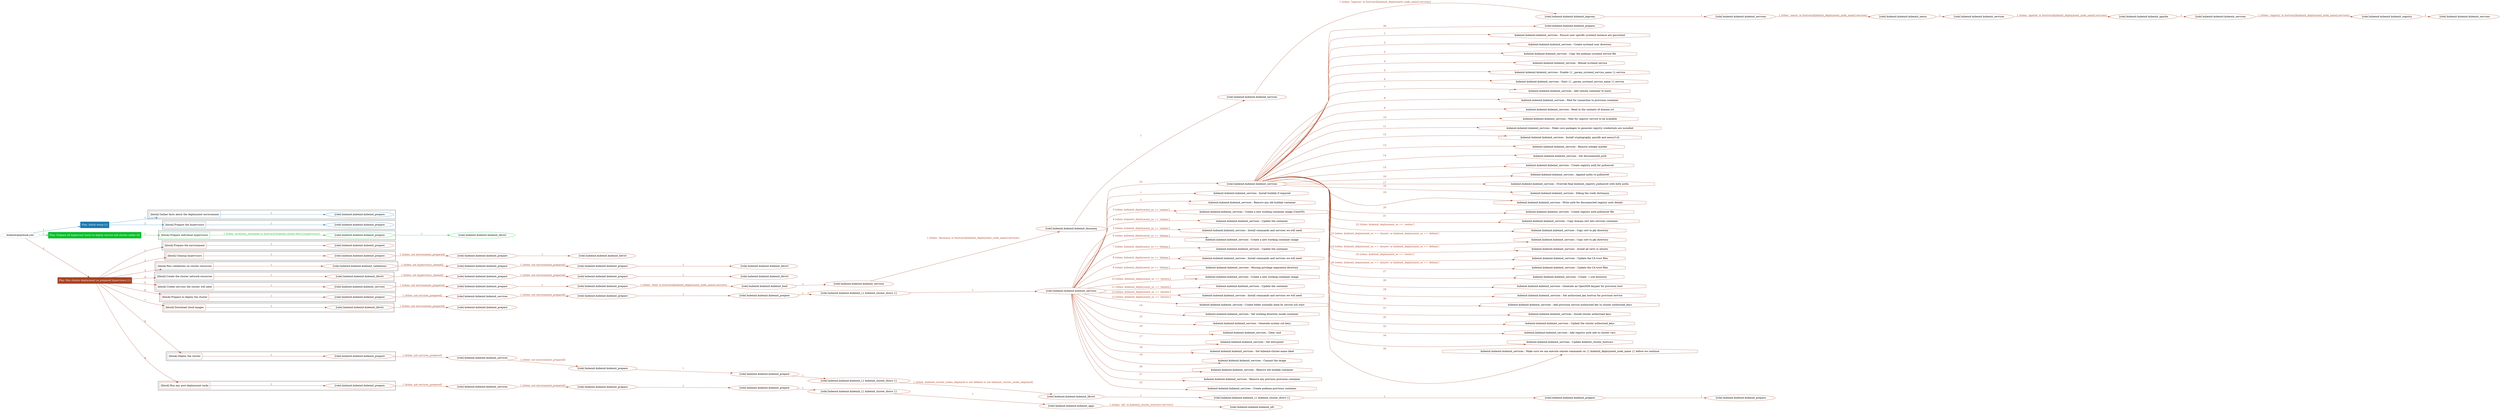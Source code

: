 digraph {
	graph [concentrate=true ordering=in rankdir=LR ratio=fill]
	edge [esep=5 sep=10]
	"kubeinit/playbook.yml" [id=root_node style=dotted]
	play_1c93cc9a [label="Play: Initial setup (1)" color="#1d7aaf" fontcolor="#ffffff" id=play_1c93cc9a shape=box style=filled tooltip=localhost]
	"kubeinit/playbook.yml" -> play_1c93cc9a [label="1 " color="#1d7aaf" fontcolor="#1d7aaf" id=edge_dad22ce8 labeltooltip="1 " tooltip="1 "]
	subgraph "kubeinit.kubeinit.kubeinit_prepare" {
		role_3b1a0700 [label="[role] kubeinit.kubeinit.kubeinit_prepare" color="#1d7aaf" id=role_3b1a0700 tooltip="kubeinit.kubeinit.kubeinit_prepare"]
	}
	subgraph "kubeinit.kubeinit.kubeinit_prepare" {
		role_88173feb [label="[role] kubeinit.kubeinit.kubeinit_prepare" color="#1d7aaf" id=role_88173feb tooltip="kubeinit.kubeinit.kubeinit_prepare"]
	}
	subgraph "Play: Initial setup (1)" {
		play_1c93cc9a -> block_faebdfb0 [label=1 color="#1d7aaf" fontcolor="#1d7aaf" id=edge_2879b2c1 labeltooltip=1 tooltip=1]
		subgraph cluster_block_faebdfb0 {
			block_faebdfb0 [label="[block] Gather facts about the deployment environment" color="#1d7aaf" id=block_faebdfb0 labeltooltip="Gather facts about the deployment environment" shape=box tooltip="Gather facts about the deployment environment"]
			block_faebdfb0 -> role_3b1a0700 [label="1 " color="#1d7aaf" fontcolor="#1d7aaf" id=edge_dc5097d5 labeltooltip="1 " tooltip="1 "]
		}
		play_1c93cc9a -> block_70df5c33 [label=2 color="#1d7aaf" fontcolor="#1d7aaf" id=edge_ed6cc0b4 labeltooltip=2 tooltip=2]
		subgraph cluster_block_70df5c33 {
			block_70df5c33 [label="[block] Prepare the hypervisors" color="#1d7aaf" id=block_70df5c33 labeltooltip="Prepare the hypervisors" shape=box tooltip="Prepare the hypervisors"]
			block_70df5c33 -> role_88173feb [label="1 " color="#1d7aaf" fontcolor="#1d7aaf" id=edge_0115be23 labeltooltip="1 " tooltip="1 "]
		}
	}
	play_c8181bb5 [label="Play: Prepare all hypervisor hosts to deploy service and cluster nodes (0)" color="#0cc02b" fontcolor="#ffffff" id=play_c8181bb5 shape=box style=filled tooltip="Play: Prepare all hypervisor hosts to deploy service and cluster nodes (0)"]
	"kubeinit/playbook.yml" -> play_c8181bb5 [label="2 " color="#0cc02b" fontcolor="#0cc02b" id=edge_073f39eb labeltooltip="2 " tooltip="2 "]
	subgraph "kubeinit.kubeinit.kubeinit_libvirt" {
		role_58643625 [label="[role] kubeinit.kubeinit.kubeinit_libvirt" color="#0cc02b" id=role_58643625 tooltip="kubeinit.kubeinit.kubeinit_libvirt"]
	}
	subgraph "kubeinit.kubeinit.kubeinit_prepare" {
		role_32e425b8 [label="[role] kubeinit.kubeinit.kubeinit_prepare" color="#0cc02b" id=role_32e425b8 tooltip="kubeinit.kubeinit.kubeinit_prepare"]
		role_32e425b8 -> role_58643625 [label="1 " color="#0cc02b" fontcolor="#0cc02b" id=edge_5a78d07e labeltooltip="1 " tooltip="1 "]
	}
	subgraph "Play: Prepare all hypervisor hosts to deploy service and cluster nodes (0)" {
		play_c8181bb5 -> block_09da4e1e [label=1 color="#0cc02b" fontcolor="#0cc02b" id=edge_d17c26db labeltooltip=1 tooltip=1]
		subgraph cluster_block_09da4e1e {
			block_09da4e1e [label="[block] Prepare individual hypervisors" color="#0cc02b" id=block_09da4e1e labeltooltip="Prepare individual hypervisors" shape=box tooltip="Prepare individual hypervisors"]
			block_09da4e1e -> role_32e425b8 [label="1 [when: inventory_hostname in hostvars['kubeinit-cluster-facts'].hypervisors]" color="#0cc02b" fontcolor="#0cc02b" id=edge_6f2f48ef labeltooltip="1 [when: inventory_hostname in hostvars['kubeinit-cluster-facts'].hypervisors]" tooltip="1 [when: inventory_hostname in hostvars['kubeinit-cluster-facts'].hypervisors]"]
		}
	}
	play_e126bbdb [label="Play: Run cluster deployment on prepared hypervisors (1)" color="#aa4322" fontcolor="#ffffff" id=play_e126bbdb shape=box style=filled tooltip=localhost]
	"kubeinit/playbook.yml" -> play_e126bbdb [label="3 " color="#aa4322" fontcolor="#aa4322" id=edge_adc52dcf labeltooltip="3 " tooltip="3 "]
	subgraph "kubeinit.kubeinit.kubeinit_prepare" {
		role_560ada56 [label="[role] kubeinit.kubeinit.kubeinit_prepare" color="#aa4322" id=role_560ada56 tooltip="kubeinit.kubeinit.kubeinit_prepare"]
	}
	subgraph "kubeinit.kubeinit.kubeinit_libvirt" {
		role_17fef564 [label="[role] kubeinit.kubeinit.kubeinit_libvirt" color="#aa4322" id=role_17fef564 tooltip="kubeinit.kubeinit.kubeinit_libvirt"]
	}
	subgraph "kubeinit.kubeinit.kubeinit_prepare" {
		role_75aed6ff [label="[role] kubeinit.kubeinit.kubeinit_prepare" color="#aa4322" id=role_75aed6ff tooltip="kubeinit.kubeinit.kubeinit_prepare"]
		role_75aed6ff -> role_17fef564 [label="1 " color="#aa4322" fontcolor="#aa4322" id=edge_d276bd8e labeltooltip="1 " tooltip="1 "]
	}
	subgraph "kubeinit.kubeinit.kubeinit_prepare" {
		role_52773cb6 [label="[role] kubeinit.kubeinit.kubeinit_prepare" color="#aa4322" id=role_52773cb6 tooltip="kubeinit.kubeinit.kubeinit_prepare"]
		role_52773cb6 -> role_75aed6ff [label="1 [when: not environment_prepared]" color="#aa4322" fontcolor="#aa4322" id=edge_901f4eab labeltooltip="1 [when: not environment_prepared]" tooltip="1 [when: not environment_prepared]"]
	}
	subgraph "kubeinit.kubeinit.kubeinit_libvirt" {
		role_65cb4449 [label="[role] kubeinit.kubeinit.kubeinit_libvirt" color="#aa4322" id=role_65cb4449 tooltip="kubeinit.kubeinit.kubeinit_libvirt"]
	}
	subgraph "kubeinit.kubeinit.kubeinit_prepare" {
		role_dea975fd [label="[role] kubeinit.kubeinit.kubeinit_prepare" color="#aa4322" id=role_dea975fd tooltip="kubeinit.kubeinit.kubeinit_prepare"]
		role_dea975fd -> role_65cb4449 [label="1 " color="#aa4322" fontcolor="#aa4322" id=edge_0fb5b7a3 labeltooltip="1 " tooltip="1 "]
	}
	subgraph "kubeinit.kubeinit.kubeinit_prepare" {
		role_c4dc7740 [label="[role] kubeinit.kubeinit.kubeinit_prepare" color="#aa4322" id=role_c4dc7740 tooltip="kubeinit.kubeinit.kubeinit_prepare"]
		role_c4dc7740 -> role_dea975fd [label="1 [when: not environment_prepared]" color="#aa4322" fontcolor="#aa4322" id=edge_0398a0a6 labeltooltip="1 [when: not environment_prepared]" tooltip="1 [when: not environment_prepared]"]
	}
	subgraph "kubeinit.kubeinit.kubeinit_validations" {
		role_f4ccc5dc [label="[role] kubeinit.kubeinit.kubeinit_validations" color="#aa4322" id=role_f4ccc5dc tooltip="kubeinit.kubeinit.kubeinit_validations"]
		role_f4ccc5dc -> role_c4dc7740 [label="1 [when: not hypervisors_cleaned]" color="#aa4322" fontcolor="#aa4322" id=edge_494ce5d2 labeltooltip="1 [when: not hypervisors_cleaned]" tooltip="1 [when: not hypervisors_cleaned]"]
	}
	subgraph "kubeinit.kubeinit.kubeinit_libvirt" {
		role_bb745684 [label="[role] kubeinit.kubeinit.kubeinit_libvirt" color="#aa4322" id=role_bb745684 tooltip="kubeinit.kubeinit.kubeinit_libvirt"]
	}
	subgraph "kubeinit.kubeinit.kubeinit_prepare" {
		role_9b199dac [label="[role] kubeinit.kubeinit.kubeinit_prepare" color="#aa4322" id=role_9b199dac tooltip="kubeinit.kubeinit.kubeinit_prepare"]
		role_9b199dac -> role_bb745684 [label="1 " color="#aa4322" fontcolor="#aa4322" id=edge_d1c259c0 labeltooltip="1 " tooltip="1 "]
	}
	subgraph "kubeinit.kubeinit.kubeinit_prepare" {
		role_eac56497 [label="[role] kubeinit.kubeinit.kubeinit_prepare" color="#aa4322" id=role_eac56497 tooltip="kubeinit.kubeinit.kubeinit_prepare"]
		role_eac56497 -> role_9b199dac [label="1 [when: not environment_prepared]" color="#aa4322" fontcolor="#aa4322" id=edge_c296b540 labeltooltip="1 [when: not environment_prepared]" tooltip="1 [when: not environment_prepared]"]
	}
	subgraph "kubeinit.kubeinit.kubeinit_libvirt" {
		role_b65055a8 [label="[role] kubeinit.kubeinit.kubeinit_libvirt" color="#aa4322" id=role_b65055a8 tooltip="kubeinit.kubeinit.kubeinit_libvirt"]
		role_b65055a8 -> role_eac56497 [label="1 [when: not hypervisors_cleaned]" color="#aa4322" fontcolor="#aa4322" id=edge_a68120a7 labeltooltip="1 [when: not hypervisors_cleaned]" tooltip="1 [when: not hypervisors_cleaned]"]
	}
	subgraph "kubeinit.kubeinit.kubeinit_services" {
		role_a06a05e9 [label="[role] kubeinit.kubeinit.kubeinit_services" color="#aa4322" id=role_a06a05e9 tooltip="kubeinit.kubeinit.kubeinit_services"]
	}
	subgraph "kubeinit.kubeinit.kubeinit_registry" {
		role_d1b50331 [label="[role] kubeinit.kubeinit.kubeinit_registry" color="#aa4322" id=role_d1b50331 tooltip="kubeinit.kubeinit.kubeinit_registry"]
		role_d1b50331 -> role_a06a05e9 [label="1 " color="#aa4322" fontcolor="#aa4322" id=edge_7004902a labeltooltip="1 " tooltip="1 "]
	}
	subgraph "kubeinit.kubeinit.kubeinit_services" {
		role_bbb20b86 [label="[role] kubeinit.kubeinit.kubeinit_services" color="#aa4322" id=role_bbb20b86 tooltip="kubeinit.kubeinit.kubeinit_services"]
		role_bbb20b86 -> role_d1b50331 [label="1 [when: 'registry' in hostvars[kubeinit_deployment_node_name].services]" color="#aa4322" fontcolor="#aa4322" id=edge_1a4698be labeltooltip="1 [when: 'registry' in hostvars[kubeinit_deployment_node_name].services]" tooltip="1 [when: 'registry' in hostvars[kubeinit_deployment_node_name].services]"]
	}
	subgraph "kubeinit.kubeinit.kubeinit_apache" {
		role_54508692 [label="[role] kubeinit.kubeinit.kubeinit_apache" color="#aa4322" id=role_54508692 tooltip="kubeinit.kubeinit.kubeinit_apache"]
		role_54508692 -> role_bbb20b86 [label="1 " color="#aa4322" fontcolor="#aa4322" id=edge_6ab30e8e labeltooltip="1 " tooltip="1 "]
	}
	subgraph "kubeinit.kubeinit.kubeinit_services" {
		role_560ced65 [label="[role] kubeinit.kubeinit.kubeinit_services" color="#aa4322" id=role_560ced65 tooltip="kubeinit.kubeinit.kubeinit_services"]
		role_560ced65 -> role_54508692 [label="1 [when: 'apache' in hostvars[kubeinit_deployment_node_name].services]" color="#aa4322" fontcolor="#aa4322" id=edge_d40b0df6 labeltooltip="1 [when: 'apache' in hostvars[kubeinit_deployment_node_name].services]" tooltip="1 [when: 'apache' in hostvars[kubeinit_deployment_node_name].services]"]
	}
	subgraph "kubeinit.kubeinit.kubeinit_nexus" {
		role_8afa388c [label="[role] kubeinit.kubeinit.kubeinit_nexus" color="#aa4322" id=role_8afa388c tooltip="kubeinit.kubeinit.kubeinit_nexus"]
		role_8afa388c -> role_560ced65 [label="1 " color="#aa4322" fontcolor="#aa4322" id=edge_350d84b6 labeltooltip="1 " tooltip="1 "]
	}
	subgraph "kubeinit.kubeinit.kubeinit_services" {
		role_d6672736 [label="[role] kubeinit.kubeinit.kubeinit_services" color="#aa4322" id=role_d6672736 tooltip="kubeinit.kubeinit.kubeinit_services"]
		role_d6672736 -> role_8afa388c [label="1 [when: 'nexus' in hostvars[kubeinit_deployment_node_name].services]" color="#aa4322" fontcolor="#aa4322" id=edge_f36d0eda labeltooltip="1 [when: 'nexus' in hostvars[kubeinit_deployment_node_name].services]" tooltip="1 [when: 'nexus' in hostvars[kubeinit_deployment_node_name].services]"]
	}
	subgraph "kubeinit.kubeinit.kubeinit_haproxy" {
		role_9eb65369 [label="[role] kubeinit.kubeinit.kubeinit_haproxy" color="#aa4322" id=role_9eb65369 tooltip="kubeinit.kubeinit.kubeinit_haproxy"]
		role_9eb65369 -> role_d6672736 [label="1 " color="#aa4322" fontcolor="#aa4322" id=edge_8a8e5c11 labeltooltip="1 " tooltip="1 "]
	}
	subgraph "kubeinit.kubeinit.kubeinit_services" {
		role_7278a073 [label="[role] kubeinit.kubeinit.kubeinit_services" color="#aa4322" id=role_7278a073 tooltip="kubeinit.kubeinit.kubeinit_services"]
		role_7278a073 -> role_9eb65369 [label="1 [when: 'haproxy' in hostvars[kubeinit_deployment_node_name].services]" color="#aa4322" fontcolor="#aa4322" id=edge_090aea68 labeltooltip="1 [when: 'haproxy' in hostvars[kubeinit_deployment_node_name].services]" tooltip="1 [when: 'haproxy' in hostvars[kubeinit_deployment_node_name].services]"]
	}
	subgraph "kubeinit.kubeinit.kubeinit_dnsmasq" {
		role_de3fecba [label="[role] kubeinit.kubeinit.kubeinit_dnsmasq" color="#aa4322" id=role_de3fecba tooltip="kubeinit.kubeinit.kubeinit_dnsmasq"]
		role_de3fecba -> role_7278a073 [label="1 " color="#aa4322" fontcolor="#aa4322" id=edge_e8d5c401 labeltooltip="1 " tooltip="1 "]
	}
	subgraph "kubeinit.kubeinit.kubeinit_services" {
		role_18e46b1f [label="[role] kubeinit.kubeinit.kubeinit_services" color="#aa4322" id=role_18e46b1f tooltip="kubeinit.kubeinit.kubeinit_services"]
		role_18e46b1f -> role_de3fecba [label="1 [when: 'dnsmasq' in hostvars[kubeinit_deployment_node_name].services]" color="#aa4322" fontcolor="#aa4322" id=edge_726582c5 labeltooltip="1 [when: 'dnsmasq' in hostvars[kubeinit_deployment_node_name].services]" tooltip="1 [when: 'dnsmasq' in hostvars[kubeinit_deployment_node_name].services]"]
	}
	subgraph "kubeinit.kubeinit.kubeinit_bind" {
		role_af584fdf [label="[role] kubeinit.kubeinit.kubeinit_bind" color="#aa4322" id=role_af584fdf tooltip="kubeinit.kubeinit.kubeinit_bind"]
		role_af584fdf -> role_18e46b1f [label="1 " color="#aa4322" fontcolor="#aa4322" id=edge_c5a5208a labeltooltip="1 " tooltip="1 "]
	}
	subgraph "kubeinit.kubeinit.kubeinit_prepare" {
		role_74c7cc7b [label="[role] kubeinit.kubeinit.kubeinit_prepare" color="#aa4322" id=role_74c7cc7b tooltip="kubeinit.kubeinit.kubeinit_prepare"]
		role_74c7cc7b -> role_af584fdf [label="1 [when: 'bind' in hostvars[kubeinit_deployment_node_name].services]" color="#aa4322" fontcolor="#aa4322" id=edge_3febcd23 labeltooltip="1 [when: 'bind' in hostvars[kubeinit_deployment_node_name].services]" tooltip="1 [when: 'bind' in hostvars[kubeinit_deployment_node_name].services]"]
	}
	subgraph "kubeinit.kubeinit.kubeinit_prepare" {
		role_8e8898d0 [label="[role] kubeinit.kubeinit.kubeinit_prepare" color="#aa4322" id=role_8e8898d0 tooltip="kubeinit.kubeinit.kubeinit_prepare"]
		role_8e8898d0 -> role_74c7cc7b [label="1 " color="#aa4322" fontcolor="#aa4322" id=edge_36a117e3 labeltooltip="1 " tooltip="1 "]
	}
	subgraph "kubeinit.kubeinit.kubeinit_services" {
		role_6f6ec2f3 [label="[role] kubeinit.kubeinit.kubeinit_services" color="#aa4322" id=role_6f6ec2f3 tooltip="kubeinit.kubeinit.kubeinit_services"]
		role_6f6ec2f3 -> role_8e8898d0 [label="1 [when: not environment_prepared]" color="#aa4322" fontcolor="#aa4322" id=edge_901c6fd4 labeltooltip="1 [when: not environment_prepared]" tooltip="1 [when: not environment_prepared]"]
	}
	subgraph "kubeinit.kubeinit.kubeinit_prepare" {
		role_02f22975 [label="[role] kubeinit.kubeinit.kubeinit_prepare" color="#aa4322" id=role_02f22975 tooltip="kubeinit.kubeinit.kubeinit_prepare"]
	}
	subgraph "kubeinit.kubeinit.kubeinit_services" {
		role_f45225d7 [label="[role] kubeinit.kubeinit.kubeinit_services" color="#aa4322" id=role_f45225d7 tooltip="kubeinit.kubeinit.kubeinit_services"]
		task_6bd5e3c0 [label="kubeinit.kubeinit.kubeinit_services : Ensure user specific systemd instance are persistent" color="#aa4322" hello="kubeinit.kubeinit.kubeinit_services : Ensure user specific systemd instance are persistent" id=task_6bd5e3c0 shape=octagon tooltip="kubeinit.kubeinit.kubeinit_services : Ensure user specific systemd instance are persistent"]
		role_f45225d7 -> task_6bd5e3c0 [label="1 " color="#aa4322" fontcolor="#aa4322" id=edge_1cf5c6ee labeltooltip="1 " tooltip="1 "]
		task_3468a553 [label="kubeinit.kubeinit.kubeinit_services : Create systemd user directory" color="#aa4322" hello="kubeinit.kubeinit.kubeinit_services : Create systemd user directory" id=task_3468a553 shape=octagon tooltip="kubeinit.kubeinit.kubeinit_services : Create systemd user directory"]
		role_f45225d7 -> task_3468a553 [label="2 " color="#aa4322" fontcolor="#aa4322" id=edge_531cc5cb labeltooltip="2 " tooltip="2 "]
		task_b94bdcfb [label="kubeinit.kubeinit.kubeinit_services : Copy the podman systemd service file" color="#aa4322" hello="kubeinit.kubeinit.kubeinit_services : Copy the podman systemd service file" id=task_b94bdcfb shape=octagon tooltip="kubeinit.kubeinit.kubeinit_services : Copy the podman systemd service file"]
		role_f45225d7 -> task_b94bdcfb [label="3 " color="#aa4322" fontcolor="#aa4322" id=edge_2fe7c059 labeltooltip="3 " tooltip="3 "]
		task_5f7fa155 [label="kubeinit.kubeinit.kubeinit_services : Reload systemd service" color="#aa4322" hello="kubeinit.kubeinit.kubeinit_services : Reload systemd service" id=task_5f7fa155 shape=octagon tooltip="kubeinit.kubeinit.kubeinit_services : Reload systemd service"]
		role_f45225d7 -> task_5f7fa155 [label="4 " color="#aa4322" fontcolor="#aa4322" id=edge_4231a87f labeltooltip="4 " tooltip="4 "]
		task_eb3b9e5e [label="kubeinit.kubeinit.kubeinit_services : Enable {{ _param_systemd_service_name }}.service" color="#aa4322" hello="kubeinit.kubeinit.kubeinit_services : Enable {{ _param_systemd_service_name }}.service" id=task_eb3b9e5e shape=octagon tooltip="kubeinit.kubeinit.kubeinit_services : Enable {{ _param_systemd_service_name }}.service"]
		role_f45225d7 -> task_eb3b9e5e [label="5 " color="#aa4322" fontcolor="#aa4322" id=edge_7619a6d8 labeltooltip="5 " tooltip="5 "]
		task_a6367275 [label="kubeinit.kubeinit.kubeinit_services : Start {{ _param_systemd_service_name }}.service" color="#aa4322" hello="kubeinit.kubeinit.kubeinit_services : Start {{ _param_systemd_service_name }}.service" id=task_a6367275 shape=octagon tooltip="kubeinit.kubeinit.kubeinit_services : Start {{ _param_systemd_service_name }}.service"]
		role_f45225d7 -> task_a6367275 [label="6 " color="#aa4322" fontcolor="#aa4322" id=edge_abeb77f4 labeltooltip="6 " tooltip="6 "]
		task_1f49e074 [label="kubeinit.kubeinit.kubeinit_services : Add remote container to hosts" color="#aa4322" hello="kubeinit.kubeinit.kubeinit_services : Add remote container to hosts" id=task_1f49e074 shape=octagon tooltip="kubeinit.kubeinit.kubeinit_services : Add remote container to hosts"]
		role_f45225d7 -> task_1f49e074 [label="7 " color="#aa4322" fontcolor="#aa4322" id=edge_580513b0 labeltooltip="7 " tooltip="7 "]
		task_63cd5d82 [label="kubeinit.kubeinit.kubeinit_services : Wait for connection to provision container" color="#aa4322" hello="kubeinit.kubeinit.kubeinit_services : Wait for connection to provision container" id=task_63cd5d82 shape=octagon tooltip="kubeinit.kubeinit.kubeinit_services : Wait for connection to provision container"]
		role_f45225d7 -> task_63cd5d82 [label="8 " color="#aa4322" fontcolor="#aa4322" id=edge_d857b7da labeltooltip="8 " tooltip="8 "]
		task_4f6545ac [label="kubeinit.kubeinit.kubeinit_services : Read in the contents of domain.crt" color="#aa4322" hello="kubeinit.kubeinit.kubeinit_services : Read in the contents of domain.crt" id=task_4f6545ac shape=octagon tooltip="kubeinit.kubeinit.kubeinit_services : Read in the contents of domain.crt"]
		role_f45225d7 -> task_4f6545ac [label="9 " color="#aa4322" fontcolor="#aa4322" id=edge_0c087bfd labeltooltip="9 " tooltip="9 "]
		task_9ba15db5 [label="kubeinit.kubeinit.kubeinit_services : Wait for registry service to be available" color="#aa4322" hello="kubeinit.kubeinit.kubeinit_services : Wait for registry service to be available" id=task_9ba15db5 shape=octagon tooltip="kubeinit.kubeinit.kubeinit_services : Wait for registry service to be available"]
		role_f45225d7 -> task_9ba15db5 [label="10 " color="#aa4322" fontcolor="#aa4322" id=edge_f4c45025 labeltooltip="10 " tooltip="10 "]
		task_093394f9 [label="kubeinit.kubeinit.kubeinit_services : Make sure packages to generate registry credentials are installed" color="#aa4322" hello="kubeinit.kubeinit.kubeinit_services : Make sure packages to generate registry credentials are installed" id=task_093394f9 shape=octagon tooltip="kubeinit.kubeinit.kubeinit_services : Make sure packages to generate registry credentials are installed"]
		role_f45225d7 -> task_093394f9 [label="11 " color="#aa4322" fontcolor="#aa4322" id=edge_55fe7175 labeltooltip="11 " tooltip="11 "]
		task_fb3849ce [label="kubeinit.kubeinit.kubeinit_services : Install cryptography, passlib and nexus3-cli" color="#aa4322" hello="kubeinit.kubeinit.kubeinit_services : Install cryptography, passlib and nexus3-cli" id=task_fb3849ce shape=octagon tooltip="kubeinit.kubeinit.kubeinit_services : Install cryptography, passlib and nexus3-cli"]
		role_f45225d7 -> task_fb3849ce [label="12 " color="#aa4322" fontcolor="#aa4322" id=edge_adf9fecf labeltooltip="12 " tooltip="12 "]
		task_915a6d50 [label="kubeinit.kubeinit.kubeinit_services : Remove nologin marker" color="#aa4322" hello="kubeinit.kubeinit.kubeinit_services : Remove nologin marker" id=task_915a6d50 shape=octagon tooltip="kubeinit.kubeinit.kubeinit_services : Remove nologin marker"]
		role_f45225d7 -> task_915a6d50 [label="13 " color="#aa4322" fontcolor="#aa4322" id=edge_2cd3317e labeltooltip="13 " tooltip="13 "]
		task_4fdcdfca [label="kubeinit.kubeinit.kubeinit_services : Set disconnected_auth" color="#aa4322" hello="kubeinit.kubeinit.kubeinit_services : Set disconnected_auth" id=task_4fdcdfca shape=octagon tooltip="kubeinit.kubeinit.kubeinit_services : Set disconnected_auth"]
		role_f45225d7 -> task_4fdcdfca [label="14 " color="#aa4322" fontcolor="#aa4322" id=edge_dde58d57 labeltooltip="14 " tooltip="14 "]
		task_9644c569 [label="kubeinit.kubeinit.kubeinit_services : Create registry auth for pullsecret" color="#aa4322" hello="kubeinit.kubeinit.kubeinit_services : Create registry auth for pullsecret" id=task_9644c569 shape=octagon tooltip="kubeinit.kubeinit.kubeinit_services : Create registry auth for pullsecret"]
		role_f45225d7 -> task_9644c569 [label="15 " color="#aa4322" fontcolor="#aa4322" id=edge_bed2bb68 labeltooltip="15 " tooltip="15 "]
		task_5f0492e2 [label="kubeinit.kubeinit.kubeinit_services : Append auths to pullsecret" color="#aa4322" hello="kubeinit.kubeinit.kubeinit_services : Append auths to pullsecret" id=task_5f0492e2 shape=octagon tooltip="kubeinit.kubeinit.kubeinit_services : Append auths to pullsecret"]
		role_f45225d7 -> task_5f0492e2 [label="16 " color="#aa4322" fontcolor="#aa4322" id=edge_9ac57060 labeltooltip="16 " tooltip="16 "]
		task_a2db6444 [label="kubeinit.kubeinit.kubeinit_services : Override final kubeinit_registry_pullsecret with both auths" color="#aa4322" hello="kubeinit.kubeinit.kubeinit_services : Override final kubeinit_registry_pullsecret with both auths" id=task_a2db6444 shape=octagon tooltip="kubeinit.kubeinit.kubeinit_services : Override final kubeinit_registry_pullsecret with both auths"]
		role_f45225d7 -> task_a2db6444 [label="17 " color="#aa4322" fontcolor="#aa4322" id=edge_c44cdda8 labeltooltip="17 " tooltip="17 "]
		task_a7c9ad1c [label="kubeinit.kubeinit.kubeinit_services : Debug the creds dictionary" color="#aa4322" hello="kubeinit.kubeinit.kubeinit_services : Debug the creds dictionary" id=task_a7c9ad1c shape=octagon tooltip="kubeinit.kubeinit.kubeinit_services : Debug the creds dictionary"]
		role_f45225d7 -> task_a7c9ad1c [label="18 " color="#aa4322" fontcolor="#aa4322" id=edge_5e2f080f labeltooltip="18 " tooltip="18 "]
		task_54374d1a [label="kubeinit.kubeinit.kubeinit_services : Write auth for disconnected registry auth details" color="#aa4322" hello="kubeinit.kubeinit.kubeinit_services : Write auth for disconnected registry auth details" id=task_54374d1a shape=octagon tooltip="kubeinit.kubeinit.kubeinit_services : Write auth for disconnected registry auth details"]
		role_f45225d7 -> task_54374d1a [label="19 " color="#aa4322" fontcolor="#aa4322" id=edge_59ee30e8 labeltooltip="19 " tooltip="19 "]
		task_827dc081 [label="kubeinit.kubeinit.kubeinit_services : Create registry auth pullsecret file" color="#aa4322" hello="kubeinit.kubeinit.kubeinit_services : Create registry auth pullsecret file" id=task_827dc081 shape=octagon tooltip="kubeinit.kubeinit.kubeinit_services : Create registry auth pullsecret file"]
		role_f45225d7 -> task_827dc081 [label="20 " color="#aa4322" fontcolor="#aa4322" id=edge_c5627b6b labeltooltip="20 " tooltip="20 "]
		task_a63b02f3 [label="kubeinit.kubeinit.kubeinit_services : Copy domain cert into services container" color="#aa4322" hello="kubeinit.kubeinit.kubeinit_services : Copy domain cert into services container" id=task_a63b02f3 shape=octagon tooltip="kubeinit.kubeinit.kubeinit_services : Copy domain cert into services container"]
		role_f45225d7 -> task_a63b02f3 [label="21 " color="#aa4322" fontcolor="#aa4322" id=edge_08c1e525 labeltooltip="21 " tooltip="21 "]
		task_758f5a02 [label="kubeinit.kubeinit.kubeinit_services : Copy cert to pki directory" color="#aa4322" hello="kubeinit.kubeinit.kubeinit_services : Copy cert to pki directory" id=task_758f5a02 shape=octagon tooltip="kubeinit.kubeinit.kubeinit_services : Copy cert to pki directory"]
		role_f45225d7 -> task_758f5a02 [label="22 [when: kubeinit_deployment_os == 'centos']" color="#aa4322" fontcolor="#aa4322" id=edge_f4f282da labeltooltip="22 [when: kubeinit_deployment_os == 'centos']" tooltip="22 [when: kubeinit_deployment_os == 'centos']"]
		task_f3d2f4b3 [label="kubeinit.kubeinit.kubeinit_services : Copy cert to pki directory" color="#aa4322" hello="kubeinit.kubeinit.kubeinit_services : Copy cert to pki directory" id=task_f3d2f4b3 shape=octagon tooltip="kubeinit.kubeinit.kubeinit_services : Copy cert to pki directory"]
		role_f45225d7 -> task_f3d2f4b3 [label="23 [when: kubeinit_deployment_os == 'ubuntu' or kubeinit_deployment_os == 'debian']" color="#aa4322" fontcolor="#aa4322" id=edge_8d11f947 labeltooltip="23 [when: kubeinit_deployment_os == 'ubuntu' or kubeinit_deployment_os == 'debian']" tooltip="23 [when: kubeinit_deployment_os == 'ubuntu' or kubeinit_deployment_os == 'debian']"]
		task_52d13c1d [label="kubeinit.kubeinit.kubeinit_services : Install all certs in ubuntu" color="#aa4322" hello="kubeinit.kubeinit.kubeinit_services : Install all certs in ubuntu" id=task_52d13c1d shape=octagon tooltip="kubeinit.kubeinit.kubeinit_services : Install all certs in ubuntu"]
		role_f45225d7 -> task_52d13c1d [label="24 [when: kubeinit_deployment_os == 'ubuntu' or kubeinit_deployment_os == 'debian']" color="#aa4322" fontcolor="#aa4322" id=edge_d6b3a166 labeltooltip="24 [when: kubeinit_deployment_os == 'ubuntu' or kubeinit_deployment_os == 'debian']" tooltip="24 [when: kubeinit_deployment_os == 'ubuntu' or kubeinit_deployment_os == 'debian']"]
		task_a19ce8a6 [label="kubeinit.kubeinit.kubeinit_services : Update the CA trust files" color="#aa4322" hello="kubeinit.kubeinit.kubeinit_services : Update the CA trust files" id=task_a19ce8a6 shape=octagon tooltip="kubeinit.kubeinit.kubeinit_services : Update the CA trust files"]
		role_f45225d7 -> task_a19ce8a6 [label="25 [when: kubeinit_deployment_os == 'centos']" color="#aa4322" fontcolor="#aa4322" id=edge_4744e7f7 labeltooltip="25 [when: kubeinit_deployment_os == 'centos']" tooltip="25 [when: kubeinit_deployment_os == 'centos']"]
		task_4a45c4bd [label="kubeinit.kubeinit.kubeinit_services : Update the CA trust files" color="#aa4322" hello="kubeinit.kubeinit.kubeinit_services : Update the CA trust files" id=task_4a45c4bd shape=octagon tooltip="kubeinit.kubeinit.kubeinit_services : Update the CA trust files"]
		role_f45225d7 -> task_4a45c4bd [label="26 [when: kubeinit_deployment_os == 'ubuntu' or kubeinit_deployment_os == 'debian']" color="#aa4322" fontcolor="#aa4322" id=edge_17626b91 labeltooltip="26 [when: kubeinit_deployment_os == 'ubuntu' or kubeinit_deployment_os == 'debian']" tooltip="26 [when: kubeinit_deployment_os == 'ubuntu' or kubeinit_deployment_os == 'debian']"]
		task_7afa1417 [label="kubeinit.kubeinit.kubeinit_services : Create ~/.ssh directory" color="#aa4322" hello="kubeinit.kubeinit.kubeinit_services : Create ~/.ssh directory" id=task_7afa1417 shape=octagon tooltip="kubeinit.kubeinit.kubeinit_services : Create ~/.ssh directory"]
		role_f45225d7 -> task_7afa1417 [label="27 " color="#aa4322" fontcolor="#aa4322" id=edge_7b973d57 labeltooltip="27 " tooltip="27 "]
		task_25c5c71e [label="kubeinit.kubeinit.kubeinit_services : Generate an OpenSSH keypair for provision host" color="#aa4322" hello="kubeinit.kubeinit.kubeinit_services : Generate an OpenSSH keypair for provision host" id=task_25c5c71e shape=octagon tooltip="kubeinit.kubeinit.kubeinit_services : Generate an OpenSSH keypair for provision host"]
		role_f45225d7 -> task_25c5c71e [label="28 " color="#aa4322" fontcolor="#aa4322" id=edge_b5245dca labeltooltip="28 " tooltip="28 "]
		task_349a99cf [label="kubeinit.kubeinit.kubeinit_services : Set authorized_key hostvar for provision service" color="#aa4322" hello="kubeinit.kubeinit.kubeinit_services : Set authorized_key hostvar for provision service" id=task_349a99cf shape=octagon tooltip="kubeinit.kubeinit.kubeinit_services : Set authorized_key hostvar for provision service"]
		role_f45225d7 -> task_349a99cf [label="29 " color="#aa4322" fontcolor="#aa4322" id=edge_62f61892 labeltooltip="29 " tooltip="29 "]
		task_2757eacc [label="kubeinit.kubeinit.kubeinit_services : Add provision service authorized key to cluster authorized_keys" color="#aa4322" hello="kubeinit.kubeinit.kubeinit_services : Add provision service authorized key to cluster authorized_keys" id=task_2757eacc shape=octagon tooltip="kubeinit.kubeinit.kubeinit_services : Add provision service authorized key to cluster authorized_keys"]
		role_f45225d7 -> task_2757eacc [label="30 " color="#aa4322" fontcolor="#aa4322" id=edge_983ee575 labeltooltip="30 " tooltip="30 "]
		task_bed5968b [label="kubeinit.kubeinit.kubeinit_services : Install cluster authorized keys" color="#aa4322" hello="kubeinit.kubeinit.kubeinit_services : Install cluster authorized keys" id=task_bed5968b shape=octagon tooltip="kubeinit.kubeinit.kubeinit_services : Install cluster authorized keys"]
		role_f45225d7 -> task_bed5968b [label="31 " color="#aa4322" fontcolor="#aa4322" id=edge_7afb5f90 labeltooltip="31 " tooltip="31 "]
		task_adf501fa [label="kubeinit.kubeinit.kubeinit_services : Update the cluster authorized_keys" color="#aa4322" hello="kubeinit.kubeinit.kubeinit_services : Update the cluster authorized_keys" id=task_adf501fa shape=octagon tooltip="kubeinit.kubeinit.kubeinit_services : Update the cluster authorized_keys"]
		role_f45225d7 -> task_adf501fa [label="32 " color="#aa4322" fontcolor="#aa4322" id=edge_8dd74c6e labeltooltip="32 " tooltip="32 "]
		task_0eea1d1c [label="kubeinit.kubeinit.kubeinit_services : Add registry auth info to cluster vars" color="#aa4322" hello="kubeinit.kubeinit.kubeinit_services : Add registry auth info to cluster vars" id=task_0eea1d1c shape=octagon tooltip="kubeinit.kubeinit.kubeinit_services : Add registry auth info to cluster vars"]
		role_f45225d7 -> task_0eea1d1c [label="33 " color="#aa4322" fontcolor="#aa4322" id=edge_c67ed43d labeltooltip="33 " tooltip="33 "]
		task_86a1a422 [label="kubeinit.kubeinit.kubeinit_services : Update kubeinit_cluster_hostvars" color="#aa4322" hello="kubeinit.kubeinit.kubeinit_services : Update kubeinit_cluster_hostvars" id=task_86a1a422 shape=octagon tooltip="kubeinit.kubeinit.kubeinit_services : Update kubeinit_cluster_hostvars"]
		role_f45225d7 -> task_86a1a422 [label="34 " color="#aa4322" fontcolor="#aa4322" id=edge_3ca1b4e9 labeltooltip="34 " tooltip="34 "]
		task_8bee12dc [label="kubeinit.kubeinit.kubeinit_services : Make sure we can execute remote commands on {{ kubeinit_deployment_node_name }} before we continue" color="#aa4322" hello="kubeinit.kubeinit.kubeinit_services : Make sure we can execute remote commands on {{ kubeinit_deployment_node_name }} before we continue" id=task_8bee12dc shape=octagon tooltip="kubeinit.kubeinit.kubeinit_services : Make sure we can execute remote commands on {{ kubeinit_deployment_node_name }} before we continue"]
		role_f45225d7 -> task_8bee12dc [label="35 " color="#aa4322" fontcolor="#aa4322" id=edge_ec4ee89a labeltooltip="35 " tooltip="35 "]
		role_f45225d7 -> role_02f22975 [label="36 " color="#aa4322" fontcolor="#aa4322" id=edge_d486b03a labeltooltip="36 " tooltip="36 "]
	}
	subgraph "kubeinit.kubeinit.kubeinit_services" {
		role_7384b377 [label="[role] kubeinit.kubeinit.kubeinit_services" color="#aa4322" id=role_7384b377 tooltip="kubeinit.kubeinit.kubeinit_services"]
		task_295dc980 [label="kubeinit.kubeinit.kubeinit_services : Install buildah if required" color="#aa4322" hello="kubeinit.kubeinit.kubeinit_services : Install buildah if required" id=task_295dc980 shape=octagon tooltip="kubeinit.kubeinit.kubeinit_services : Install buildah if required"]
		role_7384b377 -> task_295dc980 [label="1 " color="#aa4322" fontcolor="#aa4322" id=edge_5aeff396 labeltooltip="1 " tooltip="1 "]
		task_52d7b639 [label="kubeinit.kubeinit.kubeinit_services : Remove any old buildah container" color="#aa4322" hello="kubeinit.kubeinit.kubeinit_services : Remove any old buildah container" id=task_52d7b639 shape=octagon tooltip="kubeinit.kubeinit.kubeinit_services : Remove any old buildah container"]
		role_7384b377 -> task_52d7b639 [label="2 " color="#aa4322" fontcolor="#aa4322" id=edge_9411c176 labeltooltip="2 " tooltip="2 "]
		task_20b2d6b9 [label="kubeinit.kubeinit.kubeinit_services : Create a new working container image (CentOS)" color="#aa4322" hello="kubeinit.kubeinit.kubeinit_services : Create a new working container image (CentOS)" id=task_20b2d6b9 shape=octagon tooltip="kubeinit.kubeinit.kubeinit_services : Create a new working container image (CentOS)"]
		role_7384b377 -> task_20b2d6b9 [label="3 [when: kubeinit_deployment_os == 'centos']" color="#aa4322" fontcolor="#aa4322" id=edge_57120b8f labeltooltip="3 [when: kubeinit_deployment_os == 'centos']" tooltip="3 [when: kubeinit_deployment_os == 'centos']"]
		task_316d4898 [label="kubeinit.kubeinit.kubeinit_services : Update the container" color="#aa4322" hello="kubeinit.kubeinit.kubeinit_services : Update the container" id=task_316d4898 shape=octagon tooltip="kubeinit.kubeinit.kubeinit_services : Update the container"]
		role_7384b377 -> task_316d4898 [label="4 [when: kubeinit_deployment_os == 'centos']" color="#aa4322" fontcolor="#aa4322" id=edge_59bdd8b8 labeltooltip="4 [when: kubeinit_deployment_os == 'centos']" tooltip="4 [when: kubeinit_deployment_os == 'centos']"]
		task_40b126ac [label="kubeinit.kubeinit.kubeinit_services : Install commands and services we will need" color="#aa4322" hello="kubeinit.kubeinit.kubeinit_services : Install commands and services we will need" id=task_40b126ac shape=octagon tooltip="kubeinit.kubeinit.kubeinit_services : Install commands and services we will need"]
		role_7384b377 -> task_40b126ac [label="5 [when: kubeinit_deployment_os == 'centos']" color="#aa4322" fontcolor="#aa4322" id=edge_8a422756 labeltooltip="5 [when: kubeinit_deployment_os == 'centos']" tooltip="5 [when: kubeinit_deployment_os == 'centos']"]
		task_3f147668 [label="kubeinit.kubeinit.kubeinit_services : Create a new working container image" color="#aa4322" hello="kubeinit.kubeinit.kubeinit_services : Create a new working container image" id=task_3f147668 shape=octagon tooltip="kubeinit.kubeinit.kubeinit_services : Create a new working container image"]
		role_7384b377 -> task_3f147668 [label="6 [when: kubeinit_deployment_os == 'debian']" color="#aa4322" fontcolor="#aa4322" id=edge_e91c1f05 labeltooltip="6 [when: kubeinit_deployment_os == 'debian']" tooltip="6 [when: kubeinit_deployment_os == 'debian']"]
		task_dcfae199 [label="kubeinit.kubeinit.kubeinit_services : Update the container" color="#aa4322" hello="kubeinit.kubeinit.kubeinit_services : Update the container" id=task_dcfae199 shape=octagon tooltip="kubeinit.kubeinit.kubeinit_services : Update the container"]
		role_7384b377 -> task_dcfae199 [label="7 [when: kubeinit_deployment_os == 'debian']" color="#aa4322" fontcolor="#aa4322" id=edge_6ce4af2f labeltooltip="7 [when: kubeinit_deployment_os == 'debian']" tooltip="7 [when: kubeinit_deployment_os == 'debian']"]
		task_7083cc07 [label="kubeinit.kubeinit.kubeinit_services : Install commands and services we will need" color="#aa4322" hello="kubeinit.kubeinit.kubeinit_services : Install commands and services we will need" id=task_7083cc07 shape=octagon tooltip="kubeinit.kubeinit.kubeinit_services : Install commands and services we will need"]
		role_7384b377 -> task_7083cc07 [label="8 [when: kubeinit_deployment_os == 'debian']" color="#aa4322" fontcolor="#aa4322" id=edge_486eb2c9 labeltooltip="8 [when: kubeinit_deployment_os == 'debian']" tooltip="8 [when: kubeinit_deployment_os == 'debian']"]
		task_2175a891 [label="kubeinit.kubeinit.kubeinit_services : Missing privilege separation directory" color="#aa4322" hello="kubeinit.kubeinit.kubeinit_services : Missing privilege separation directory" id=task_2175a891 shape=octagon tooltip="kubeinit.kubeinit.kubeinit_services : Missing privilege separation directory"]
		role_7384b377 -> task_2175a891 [label="9 [when: kubeinit_deployment_os == 'debian']" color="#aa4322" fontcolor="#aa4322" id=edge_63da9606 labeltooltip="9 [when: kubeinit_deployment_os == 'debian']" tooltip="9 [when: kubeinit_deployment_os == 'debian']"]
		task_024cac7c [label="kubeinit.kubeinit.kubeinit_services : Create a new working container image" color="#aa4322" hello="kubeinit.kubeinit.kubeinit_services : Create a new working container image" id=task_024cac7c shape=octagon tooltip="kubeinit.kubeinit.kubeinit_services : Create a new working container image"]
		role_7384b377 -> task_024cac7c [label="10 [when: kubeinit_deployment_os == 'ubuntu']" color="#aa4322" fontcolor="#aa4322" id=edge_c664e758 labeltooltip="10 [when: kubeinit_deployment_os == 'ubuntu']" tooltip="10 [when: kubeinit_deployment_os == 'ubuntu']"]
		task_0ca39c12 [label="kubeinit.kubeinit.kubeinit_services : Update the container" color="#aa4322" hello="kubeinit.kubeinit.kubeinit_services : Update the container" id=task_0ca39c12 shape=octagon tooltip="kubeinit.kubeinit.kubeinit_services : Update the container"]
		role_7384b377 -> task_0ca39c12 [label="11 [when: kubeinit_deployment_os == 'ubuntu']" color="#aa4322" fontcolor="#aa4322" id=edge_09f001ef labeltooltip="11 [when: kubeinit_deployment_os == 'ubuntu']" tooltip="11 [when: kubeinit_deployment_os == 'ubuntu']"]
		task_5ebc3706 [label="kubeinit.kubeinit.kubeinit_services : Install commands and services we will need" color="#aa4322" hello="kubeinit.kubeinit.kubeinit_services : Install commands and services we will need" id=task_5ebc3706 shape=octagon tooltip="kubeinit.kubeinit.kubeinit_services : Install commands and services we will need"]
		role_7384b377 -> task_5ebc3706 [label="12 [when: kubeinit_deployment_os == 'ubuntu']" color="#aa4322" fontcolor="#aa4322" id=edge_0d27da5f labeltooltip="12 [when: kubeinit_deployment_os == 'ubuntu']" tooltip="12 [when: kubeinit_deployment_os == 'ubuntu']"]
		task_69b00227 [label="kubeinit.kubeinit.kubeinit_services : Create folder normally done by service ssh start" color="#aa4322" hello="kubeinit.kubeinit.kubeinit_services : Create folder normally done by service ssh start" id=task_69b00227 shape=octagon tooltip="kubeinit.kubeinit.kubeinit_services : Create folder normally done by service ssh start"]
		role_7384b377 -> task_69b00227 [label="13 [when: kubeinit_deployment_os == 'ubuntu']" color="#aa4322" fontcolor="#aa4322" id=edge_4ee8cf69 labeltooltip="13 [when: kubeinit_deployment_os == 'ubuntu']" tooltip="13 [when: kubeinit_deployment_os == 'ubuntu']"]
		task_ab2fac9c [label="kubeinit.kubeinit.kubeinit_services : Set working directory inside container" color="#aa4322" hello="kubeinit.kubeinit.kubeinit_services : Set working directory inside container" id=task_ab2fac9c shape=octagon tooltip="kubeinit.kubeinit.kubeinit_services : Set working directory inside container"]
		role_7384b377 -> task_ab2fac9c [label="14 " color="#aa4322" fontcolor="#aa4322" id=edge_e625e608 labeltooltip="14 " tooltip="14 "]
		task_32515175 [label="kubeinit.kubeinit.kubeinit_services : Generate system ssh keys" color="#aa4322" hello="kubeinit.kubeinit.kubeinit_services : Generate system ssh keys" id=task_32515175 shape=octagon tooltip="kubeinit.kubeinit.kubeinit_services : Generate system ssh keys"]
		role_7384b377 -> task_32515175 [label="15 " color="#aa4322" fontcolor="#aa4322" id=edge_bf33f1e2 labeltooltip="15 " tooltip="15 "]
		task_877d91b5 [label="kubeinit.kubeinit.kubeinit_services : Clear cmd" color="#aa4322" hello="kubeinit.kubeinit.kubeinit_services : Clear cmd" id=task_877d91b5 shape=octagon tooltip="kubeinit.kubeinit.kubeinit_services : Clear cmd"]
		role_7384b377 -> task_877d91b5 [label="16 " color="#aa4322" fontcolor="#aa4322" id=edge_0e594a16 labeltooltip="16 " tooltip="16 "]
		task_83b7bc42 [label="kubeinit.kubeinit.kubeinit_services : Set entrypoint" color="#aa4322" hello="kubeinit.kubeinit.kubeinit_services : Set entrypoint" id=task_83b7bc42 shape=octagon tooltip="kubeinit.kubeinit.kubeinit_services : Set entrypoint"]
		role_7384b377 -> task_83b7bc42 [label="17 " color="#aa4322" fontcolor="#aa4322" id=edge_3c380b1a labeltooltip="17 " tooltip="17 "]
		task_c2b028e2 [label="kubeinit.kubeinit.kubeinit_services : Set kubeinit-cluster-name label" color="#aa4322" hello="kubeinit.kubeinit.kubeinit_services : Set kubeinit-cluster-name label" id=task_c2b028e2 shape=octagon tooltip="kubeinit.kubeinit.kubeinit_services : Set kubeinit-cluster-name label"]
		role_7384b377 -> task_c2b028e2 [label="18 " color="#aa4322" fontcolor="#aa4322" id=edge_da69c8df labeltooltip="18 " tooltip="18 "]
		task_5cea4c8e [label="kubeinit.kubeinit.kubeinit_services : Commit the image" color="#aa4322" hello="kubeinit.kubeinit.kubeinit_services : Commit the image" id=task_5cea4c8e shape=octagon tooltip="kubeinit.kubeinit.kubeinit_services : Commit the image"]
		role_7384b377 -> task_5cea4c8e [label="19 " color="#aa4322" fontcolor="#aa4322" id=edge_171f1d99 labeltooltip="19 " tooltip="19 "]
		task_41009a6d [label="kubeinit.kubeinit.kubeinit_services : Remove the buildah container" color="#aa4322" hello="kubeinit.kubeinit.kubeinit_services : Remove the buildah container" id=task_41009a6d shape=octagon tooltip="kubeinit.kubeinit.kubeinit_services : Remove the buildah container"]
		role_7384b377 -> task_41009a6d [label="20 " color="#aa4322" fontcolor="#aa4322" id=edge_cb896e32 labeltooltip="20 " tooltip="20 "]
		task_d40c3bf8 [label="kubeinit.kubeinit.kubeinit_services : Remove any previous provision container" color="#aa4322" hello="kubeinit.kubeinit.kubeinit_services : Remove any previous provision container" id=task_d40c3bf8 shape=octagon tooltip="kubeinit.kubeinit.kubeinit_services : Remove any previous provision container"]
		role_7384b377 -> task_d40c3bf8 [label="21 " color="#aa4322" fontcolor="#aa4322" id=edge_7c43fa15 labeltooltip="21 " tooltip="21 "]
		task_7da7ac74 [label="kubeinit.kubeinit.kubeinit_services : Create podman provision container" color="#aa4322" hello="kubeinit.kubeinit.kubeinit_services : Create podman provision container" id=task_7da7ac74 shape=octagon tooltip="kubeinit.kubeinit.kubeinit_services : Create podman provision container"]
		role_7384b377 -> task_7da7ac74 [label="22 " color="#aa4322" fontcolor="#aa4322" id=edge_393b6a78 labeltooltip="22 " tooltip="22 "]
		role_7384b377 -> role_f45225d7 [label="23 " color="#aa4322" fontcolor="#aa4322" id=edge_fb549f8c labeltooltip="23 " tooltip="23 "]
	}
	subgraph "kubeinit.kubeinit.kubeinit_{{ kubeinit_cluster_distro }}" {
		role_b91e140d [label="[role] kubeinit.kubeinit.kubeinit_{{ kubeinit_cluster_distro }}" color="#aa4322" id=role_b91e140d tooltip="kubeinit.kubeinit.kubeinit_{{ kubeinit_cluster_distro }}"]
		role_b91e140d -> role_7384b377 [label="1 " color="#aa4322" fontcolor="#aa4322" id=edge_abc82a9a labeltooltip="1 " tooltip="1 "]
	}
	subgraph "kubeinit.kubeinit.kubeinit_prepare" {
		role_8d84bca2 [label="[role] kubeinit.kubeinit.kubeinit_prepare" color="#aa4322" id=role_8d84bca2 tooltip="kubeinit.kubeinit.kubeinit_prepare"]
		role_8d84bca2 -> role_b91e140d [label="1 " color="#aa4322" fontcolor="#aa4322" id=edge_896028f1 labeltooltip="1 " tooltip="1 "]
	}
	subgraph "kubeinit.kubeinit.kubeinit_prepare" {
		role_18b73e99 [label="[role] kubeinit.kubeinit.kubeinit_prepare" color="#aa4322" id=role_18b73e99 tooltip="kubeinit.kubeinit.kubeinit_prepare"]
		role_18b73e99 -> role_8d84bca2 [label="1 " color="#aa4322" fontcolor="#aa4322" id=edge_f90b84f1 labeltooltip="1 " tooltip="1 "]
	}
	subgraph "kubeinit.kubeinit.kubeinit_services" {
		role_60d113cf [label="[role] kubeinit.kubeinit.kubeinit_services" color="#aa4322" id=role_60d113cf tooltip="kubeinit.kubeinit.kubeinit_services"]
		role_60d113cf -> role_18b73e99 [label="1 [when: not environment_prepared]" color="#aa4322" fontcolor="#aa4322" id=edge_27dd770f labeltooltip="1 [when: not environment_prepared]" tooltip="1 [when: not environment_prepared]"]
	}
	subgraph "kubeinit.kubeinit.kubeinit_prepare" {
		role_378e6773 [label="[role] kubeinit.kubeinit.kubeinit_prepare" color="#aa4322" id=role_378e6773 tooltip="kubeinit.kubeinit.kubeinit_prepare"]
		role_378e6773 -> role_60d113cf [label="1 [when: not services_prepared]" color="#aa4322" fontcolor="#aa4322" id=edge_6ceea480 labeltooltip="1 [when: not services_prepared]" tooltip="1 [when: not services_prepared]"]
	}
	subgraph "kubeinit.kubeinit.kubeinit_prepare" {
		role_d0f4af24 [label="[role] kubeinit.kubeinit.kubeinit_prepare" color="#aa4322" id=role_d0f4af24 tooltip="kubeinit.kubeinit.kubeinit_prepare"]
	}
	subgraph "kubeinit.kubeinit.kubeinit_libvirt" {
		role_e198cb81 [label="[role] kubeinit.kubeinit.kubeinit_libvirt" color="#aa4322" id=role_e198cb81 tooltip="kubeinit.kubeinit.kubeinit_libvirt"]
		role_e198cb81 -> role_d0f4af24 [label="1 [when: not environment_prepared]" color="#aa4322" fontcolor="#aa4322" id=edge_3947dae0 labeltooltip="1 [when: not environment_prepared]" tooltip="1 [when: not environment_prepared]"]
	}
	subgraph "kubeinit.kubeinit.kubeinit_prepare" {
		role_ed69828f [label="[role] kubeinit.kubeinit.kubeinit_prepare" color="#aa4322" id=role_ed69828f tooltip="kubeinit.kubeinit.kubeinit_prepare"]
	}
	subgraph "kubeinit.kubeinit.kubeinit_prepare" {
		role_dd727447 [label="[role] kubeinit.kubeinit.kubeinit_prepare" color="#aa4322" id=role_dd727447 tooltip="kubeinit.kubeinit.kubeinit_prepare"]
		role_dd727447 -> role_ed69828f [label="1 " color="#aa4322" fontcolor="#aa4322" id=edge_c4554cbd labeltooltip="1 " tooltip="1 "]
	}
	subgraph "kubeinit.kubeinit.kubeinit_{{ kubeinit_cluster_distro }}" {
		role_43f5af5c [label="[role] kubeinit.kubeinit.kubeinit_{{ kubeinit_cluster_distro }}" color="#aa4322" id=role_43f5af5c tooltip="kubeinit.kubeinit.kubeinit_{{ kubeinit_cluster_distro }}"]
		role_43f5af5c -> role_dd727447 [label="1 " color="#aa4322" fontcolor="#aa4322" id=edge_963cf3d9 labeltooltip="1 " tooltip="1 "]
	}
	subgraph "kubeinit.kubeinit.kubeinit_libvirt" {
		role_bb15d439 [label="[role] kubeinit.kubeinit.kubeinit_libvirt" color="#aa4322" id=role_bb15d439 tooltip="kubeinit.kubeinit.kubeinit_libvirt"]
		role_bb15d439 -> role_43f5af5c [label="1 " color="#aa4322" fontcolor="#aa4322" id=edge_72cd8ea3 labeltooltip="1 " tooltip="1 "]
	}
	subgraph "kubeinit.kubeinit.kubeinit_{{ kubeinit_cluster_distro }}" {
		role_1c7f9ff6 [label="[role] kubeinit.kubeinit.kubeinit_{{ kubeinit_cluster_distro }}" color="#aa4322" id=role_1c7f9ff6 tooltip="kubeinit.kubeinit.kubeinit_{{ kubeinit_cluster_distro }}"]
		role_1c7f9ff6 -> role_bb15d439 [label="1 [when: kubeinit_cluster_nodes_deployed is not defined or not kubeinit_cluster_nodes_deployed]" color="#aa4322" fontcolor="#aa4322" id=edge_c199d99d labeltooltip="1 [when: kubeinit_cluster_nodes_deployed is not defined or not kubeinit_cluster_nodes_deployed]" tooltip="1 [when: kubeinit_cluster_nodes_deployed is not defined or not kubeinit_cluster_nodes_deployed]"]
	}
	subgraph "kubeinit.kubeinit.kubeinit_prepare" {
		role_641e65f8 [label="[role] kubeinit.kubeinit.kubeinit_prepare" color="#aa4322" id=role_641e65f8 tooltip="kubeinit.kubeinit.kubeinit_prepare"]
		role_641e65f8 -> role_1c7f9ff6 [label="1 " color="#aa4322" fontcolor="#aa4322" id=edge_7698e05e labeltooltip="1 " tooltip="1 "]
	}
	subgraph "kubeinit.kubeinit.kubeinit_prepare" {
		role_1542c8f9 [label="[role] kubeinit.kubeinit.kubeinit_prepare" color="#aa4322" id=role_1542c8f9 tooltip="kubeinit.kubeinit.kubeinit_prepare"]
		role_1542c8f9 -> role_641e65f8 [label="1 " color="#aa4322" fontcolor="#aa4322" id=edge_3a2b88f7 labeltooltip="1 " tooltip="1 "]
	}
	subgraph "kubeinit.kubeinit.kubeinit_services" {
		role_2eaa2935 [label="[role] kubeinit.kubeinit.kubeinit_services" color="#aa4322" id=role_2eaa2935 tooltip="kubeinit.kubeinit.kubeinit_services"]
		role_2eaa2935 -> role_1542c8f9 [label="1 [when: not environment_prepared]" color="#aa4322" fontcolor="#aa4322" id=edge_b8481734 labeltooltip="1 [when: not environment_prepared]" tooltip="1 [when: not environment_prepared]"]
	}
	subgraph "kubeinit.kubeinit.kubeinit_prepare" {
		role_249ebc38 [label="[role] kubeinit.kubeinit.kubeinit_prepare" color="#aa4322" id=role_249ebc38 tooltip="kubeinit.kubeinit.kubeinit_prepare"]
		role_249ebc38 -> role_2eaa2935 [label="1 [when: not services_prepared]" color="#aa4322" fontcolor="#aa4322" id=edge_4116e99f labeltooltip="1 [when: not services_prepared]" tooltip="1 [when: not services_prepared]"]
	}
	subgraph "kubeinit.kubeinit.kubeinit_nfs" {
		role_979e9b75 [label="[role] kubeinit.kubeinit.kubeinit_nfs" color="#aa4322" id=role_979e9b75 tooltip="kubeinit.kubeinit.kubeinit_nfs"]
	}
	subgraph "kubeinit.kubeinit.kubeinit_apps" {
		role_bc4d8d00 [label="[role] kubeinit.kubeinit.kubeinit_apps" color="#aa4322" id=role_bc4d8d00 tooltip="kubeinit.kubeinit.kubeinit_apps"]
		role_bc4d8d00 -> role_979e9b75 [label="1 [when: 'nfs' in kubeinit_cluster_hostvars.services]" color="#aa4322" fontcolor="#aa4322" id=edge_f4c1c969 labeltooltip="1 [when: 'nfs' in kubeinit_cluster_hostvars.services]" tooltip="1 [when: 'nfs' in kubeinit_cluster_hostvars.services]"]
	}
	subgraph "kubeinit.kubeinit.kubeinit_{{ kubeinit_cluster_distro }}" {
		role_d2eb0379 [label="[role] kubeinit.kubeinit.kubeinit_{{ kubeinit_cluster_distro }}" color="#aa4322" id=role_d2eb0379 tooltip="kubeinit.kubeinit.kubeinit_{{ kubeinit_cluster_distro }}"]
		role_d2eb0379 -> role_bc4d8d00 [label="1 " color="#aa4322" fontcolor="#aa4322" id=edge_fd424d3e labeltooltip="1 " tooltip="1 "]
	}
	subgraph "kubeinit.kubeinit.kubeinit_prepare" {
		role_7b68e8cd [label="[role] kubeinit.kubeinit.kubeinit_prepare" color="#aa4322" id=role_7b68e8cd tooltip="kubeinit.kubeinit.kubeinit_prepare"]
		role_7b68e8cd -> role_d2eb0379 [label="1 " color="#aa4322" fontcolor="#aa4322" id=edge_2e4a7e12 labeltooltip="1 " tooltip="1 "]
	}
	subgraph "kubeinit.kubeinit.kubeinit_prepare" {
		role_21604a7a [label="[role] kubeinit.kubeinit.kubeinit_prepare" color="#aa4322" id=role_21604a7a tooltip="kubeinit.kubeinit.kubeinit_prepare"]
		role_21604a7a -> role_7b68e8cd [label="1 " color="#aa4322" fontcolor="#aa4322" id=edge_4f7960ed labeltooltip="1 " tooltip="1 "]
	}
	subgraph "kubeinit.kubeinit.kubeinit_services" {
		role_c8b9cf3c [label="[role] kubeinit.kubeinit.kubeinit_services" color="#aa4322" id=role_c8b9cf3c tooltip="kubeinit.kubeinit.kubeinit_services"]
		role_c8b9cf3c -> role_21604a7a [label="1 [when: not environment_prepared]" color="#aa4322" fontcolor="#aa4322" id=edge_f26ecd0d labeltooltip="1 [when: not environment_prepared]" tooltip="1 [when: not environment_prepared]"]
	}
	subgraph "kubeinit.kubeinit.kubeinit_prepare" {
		role_92e63525 [label="[role] kubeinit.kubeinit.kubeinit_prepare" color="#aa4322" id=role_92e63525 tooltip="kubeinit.kubeinit.kubeinit_prepare"]
		role_92e63525 -> role_c8b9cf3c [label="1 [when: not services_prepared]" color="#aa4322" fontcolor="#aa4322" id=edge_f173c9cc labeltooltip="1 [when: not services_prepared]" tooltip="1 [when: not services_prepared]"]
	}
	subgraph "Play: Run cluster deployment on prepared hypervisors (1)" {
		play_e126bbdb -> block_585cfbb1 [label=1 color="#aa4322" fontcolor="#aa4322" id=edge_75eb68d0 labeltooltip=1 tooltip=1]
		subgraph cluster_block_585cfbb1 {
			block_585cfbb1 [label="[block] Prepare the environment" color="#aa4322" id=block_585cfbb1 labeltooltip="Prepare the environment" shape=box tooltip="Prepare the environment"]
			block_585cfbb1 -> role_560ada56 [label="1 " color="#aa4322" fontcolor="#aa4322" id=edge_c57b8729 labeltooltip="1 " tooltip="1 "]
		}
		play_e126bbdb -> block_58304868 [label=2 color="#aa4322" fontcolor="#aa4322" id=edge_1ec285aa labeltooltip=2 tooltip=2]
		subgraph cluster_block_58304868 {
			block_58304868 [label="[block] Cleanup hypervisors" color="#aa4322" id=block_58304868 labeltooltip="Cleanup hypervisors" shape=box tooltip="Cleanup hypervisors"]
			block_58304868 -> role_52773cb6 [label="1 " color="#aa4322" fontcolor="#aa4322" id=edge_9f7225d9 labeltooltip="1 " tooltip="1 "]
		}
		play_e126bbdb -> block_73a2ae5f [label=3 color="#aa4322" fontcolor="#aa4322" id=edge_89d3e2db labeltooltip=3 tooltip=3]
		subgraph cluster_block_73a2ae5f {
			block_73a2ae5f [label="[block] Run validations on cluster resources" color="#aa4322" id=block_73a2ae5f labeltooltip="Run validations on cluster resources" shape=box tooltip="Run validations on cluster resources"]
			block_73a2ae5f -> role_f4ccc5dc [label="1 " color="#aa4322" fontcolor="#aa4322" id=edge_679795ed labeltooltip="1 " tooltip="1 "]
		}
		play_e126bbdb -> block_1b6d5cb7 [label=4 color="#aa4322" fontcolor="#aa4322" id=edge_324ba281 labeltooltip=4 tooltip=4]
		subgraph cluster_block_1b6d5cb7 {
			block_1b6d5cb7 [label="[block] Create the cluster network resources" color="#aa4322" id=block_1b6d5cb7 labeltooltip="Create the cluster network resources" shape=box tooltip="Create the cluster network resources"]
			block_1b6d5cb7 -> role_b65055a8 [label="1 " color="#aa4322" fontcolor="#aa4322" id=edge_6287c946 labeltooltip="1 " tooltip="1 "]
		}
		play_e126bbdb -> block_53be5909 [label=5 color="#aa4322" fontcolor="#aa4322" id=edge_53d5e70a labeltooltip=5 tooltip=5]
		subgraph cluster_block_53be5909 {
			block_53be5909 [label="[block] Create services the cluster will need" color="#aa4322" id=block_53be5909 labeltooltip="Create services the cluster will need" shape=box tooltip="Create services the cluster will need"]
			block_53be5909 -> role_6f6ec2f3 [label="1 " color="#aa4322" fontcolor="#aa4322" id=edge_c51d9349 labeltooltip="1 " tooltip="1 "]
		}
		play_e126bbdb -> block_44a57cef [label=6 color="#aa4322" fontcolor="#aa4322" id=edge_5e39e973 labeltooltip=6 tooltip=6]
		subgraph cluster_block_44a57cef {
			block_44a57cef [label="[block] Prepare to deploy the cluster" color="#aa4322" id=block_44a57cef labeltooltip="Prepare to deploy the cluster" shape=box tooltip="Prepare to deploy the cluster"]
			block_44a57cef -> role_378e6773 [label="1 " color="#aa4322" fontcolor="#aa4322" id=edge_0f985f0d labeltooltip="1 " tooltip="1 "]
		}
		play_e126bbdb -> block_ee9956c7 [label=7 color="#aa4322" fontcolor="#aa4322" id=edge_5bb6c835 labeltooltip=7 tooltip=7]
		subgraph cluster_block_ee9956c7 {
			block_ee9956c7 [label="[block] Download cloud images" color="#aa4322" id=block_ee9956c7 labeltooltip="Download cloud images" shape=box tooltip="Download cloud images"]
			block_ee9956c7 -> role_e198cb81 [label="1 " color="#aa4322" fontcolor="#aa4322" id=edge_4c680565 labeltooltip="1 " tooltip="1 "]
		}
		play_e126bbdb -> block_9a464159 [label=8 color="#aa4322" fontcolor="#aa4322" id=edge_81128fee labeltooltip=8 tooltip=8]
		subgraph cluster_block_9a464159 {
			block_9a464159 [label="[block] Deploy the cluster" color="#aa4322" id=block_9a464159 labeltooltip="Deploy the cluster" shape=box tooltip="Deploy the cluster"]
			block_9a464159 -> role_249ebc38 [label="1 " color="#aa4322" fontcolor="#aa4322" id=edge_d6d585f4 labeltooltip="1 " tooltip="1 "]
		}
		play_e126bbdb -> block_b75701dc [label=9 color="#aa4322" fontcolor="#aa4322" id=edge_4992c0f3 labeltooltip=9 tooltip=9]
		subgraph cluster_block_b75701dc {
			block_b75701dc [label="[block] Run any post-deployment tasks" color="#aa4322" id=block_b75701dc labeltooltip="Run any post-deployment tasks" shape=box tooltip="Run any post-deployment tasks"]
			block_b75701dc -> role_92e63525 [label="1 " color="#aa4322" fontcolor="#aa4322" id=edge_703445c4 labeltooltip="1 " tooltip="1 "]
		}
	}
}
